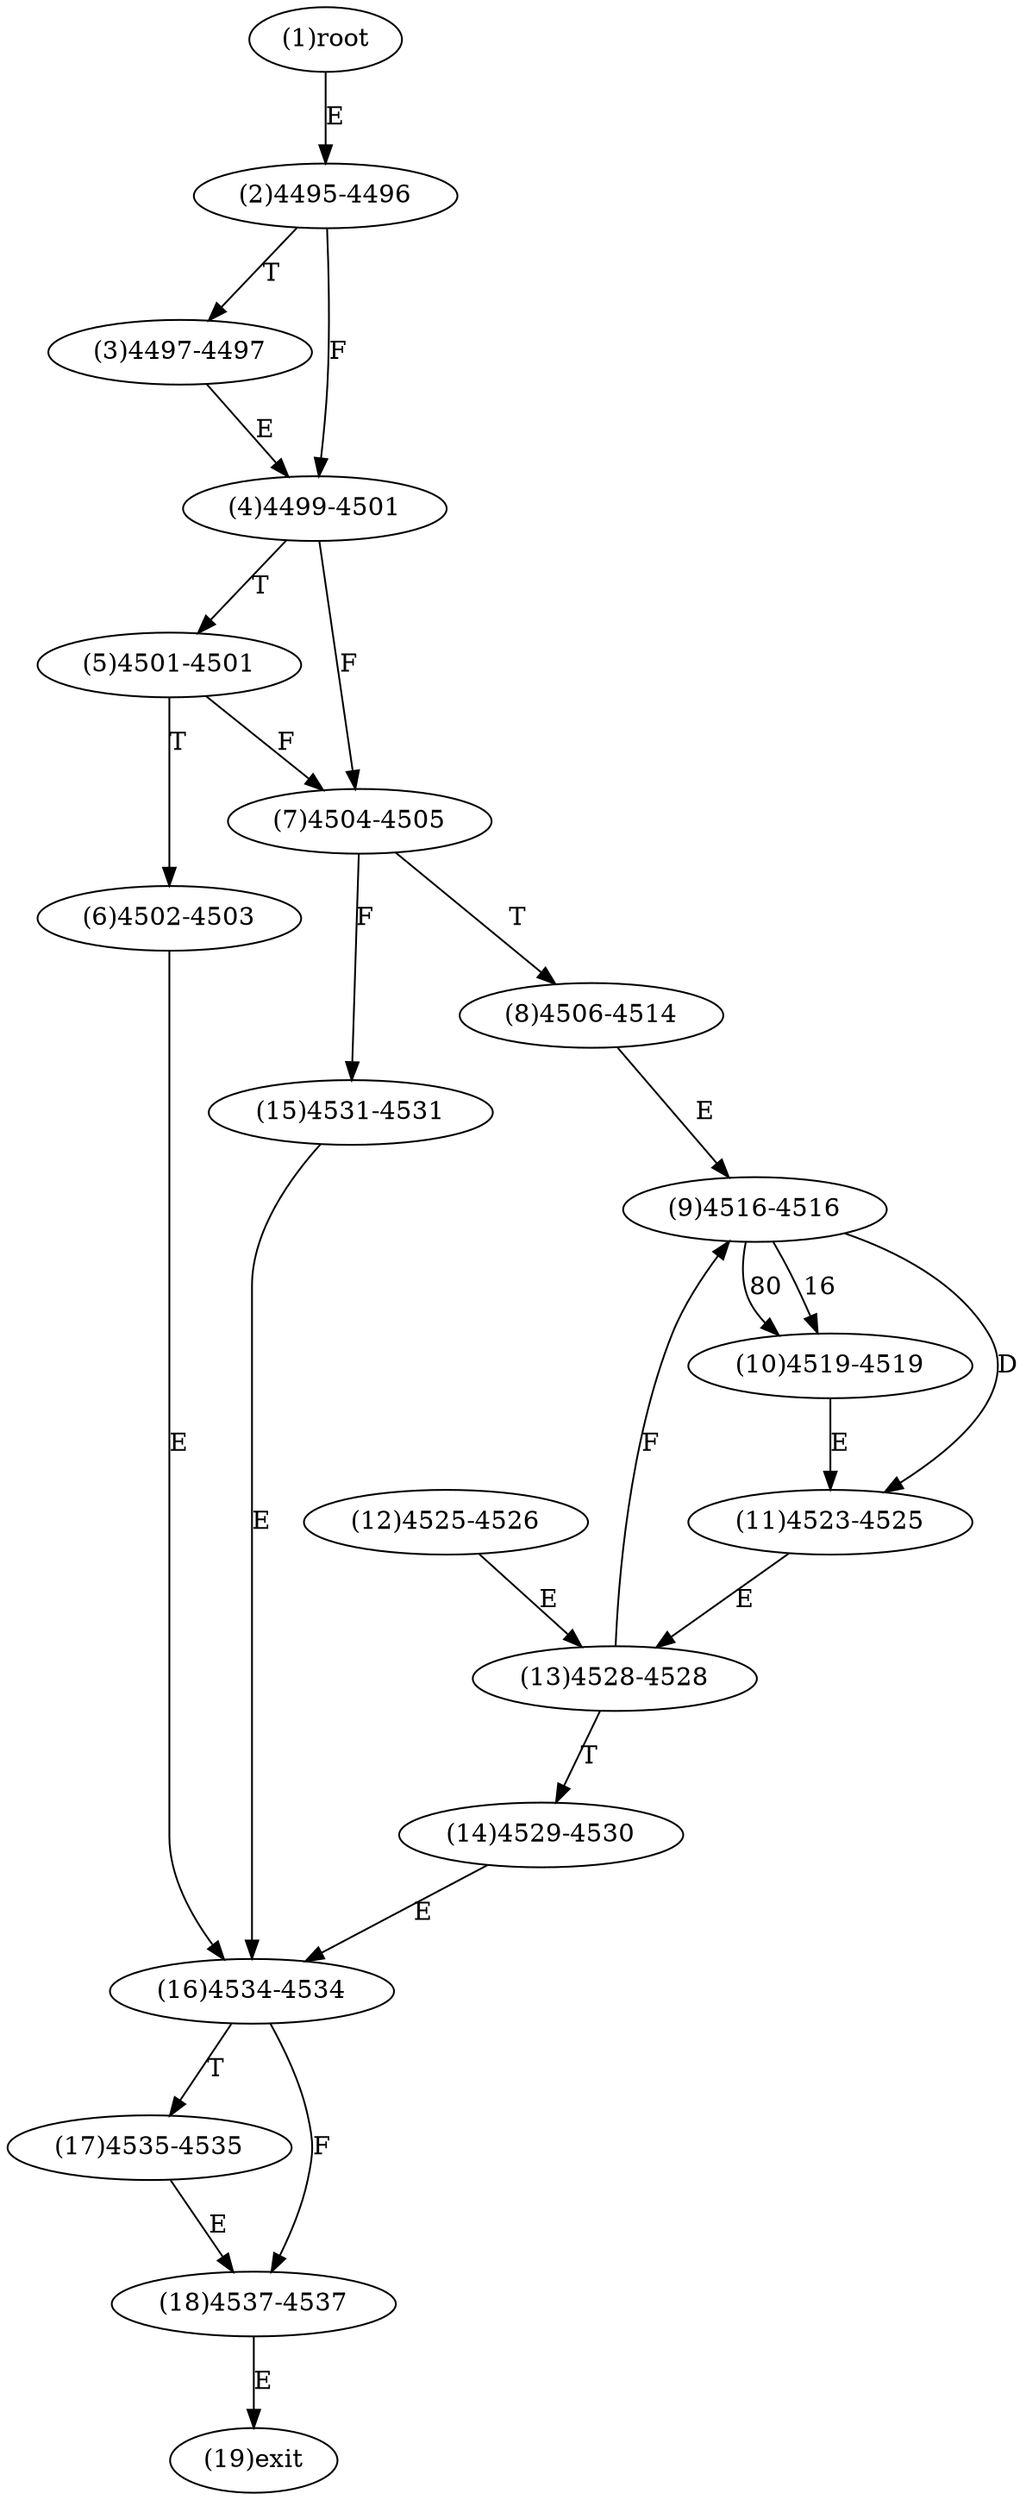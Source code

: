 digraph "" { 
1[ label="(1)root"];
2[ label="(2)4495-4496"];
3[ label="(3)4497-4497"];
4[ label="(4)4499-4501"];
5[ label="(5)4501-4501"];
6[ label="(6)4502-4503"];
7[ label="(7)4504-4505"];
8[ label="(8)4506-4514"];
9[ label="(9)4516-4516"];
10[ label="(10)4519-4519"];
11[ label="(11)4523-4525"];
12[ label="(12)4525-4526"];
13[ label="(13)4528-4528"];
14[ label="(14)4529-4530"];
15[ label="(15)4531-4531"];
17[ label="(17)4535-4535"];
16[ label="(16)4534-4534"];
19[ label="(19)exit"];
18[ label="(18)4537-4537"];
1->2[ label="E"];
2->4[ label="F"];
2->3[ label="T"];
3->4[ label="E"];
4->7[ label="F"];
4->5[ label="T"];
5->7[ label="F"];
5->6[ label="T"];
6->16[ label="E"];
7->15[ label="F"];
7->8[ label="T"];
8->9[ label="E"];
9->10[ label="16"];
9->10[ label="80"];
9->11[ label="D"];
10->11[ label="E"];
11->13[ label="E"];
12->13[ label="E"];
13->9[ label="F"];
13->14[ label="T"];
14->16[ label="E"];
15->16[ label="E"];
16->18[ label="F"];
16->17[ label="T"];
17->18[ label="E"];
18->19[ label="E"];
}